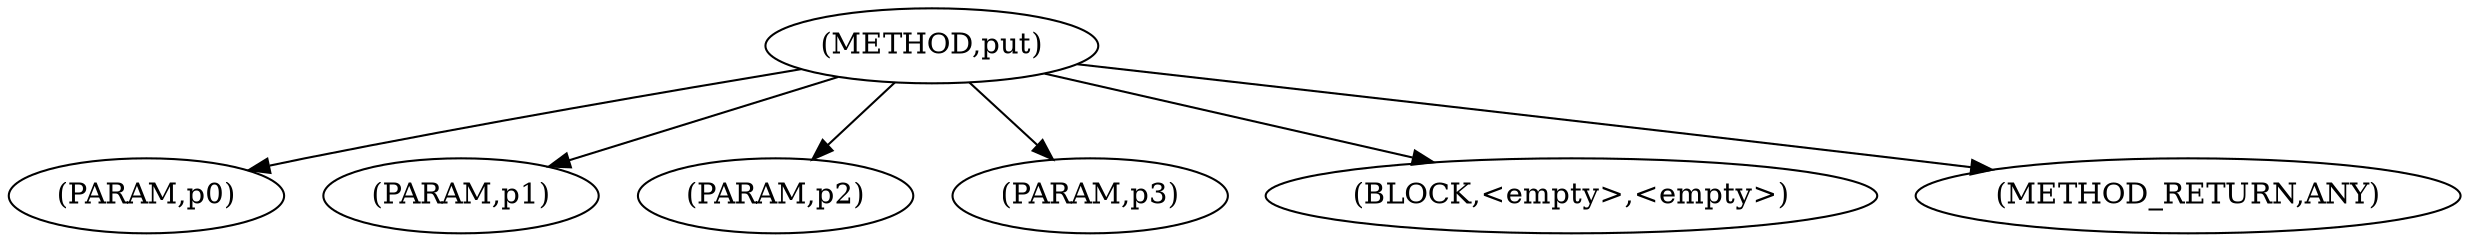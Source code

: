 digraph "put" {  
"1852" [label = <(METHOD,put)> ]
"1853" [label = <(PARAM,p0)> ]
"1854" [label = <(PARAM,p1)> ]
"1855" [label = <(PARAM,p2)> ]
"1856" [label = <(PARAM,p3)> ]
"1857" [label = <(BLOCK,&lt;empty&gt;,&lt;empty&gt;)> ]
"1858" [label = <(METHOD_RETURN,ANY)> ]
  "1852" -> "1853" 
  "1852" -> "1854" 
  "1852" -> "1857" 
  "1852" -> "1855" 
  "1852" -> "1858" 
  "1852" -> "1856" 
}
